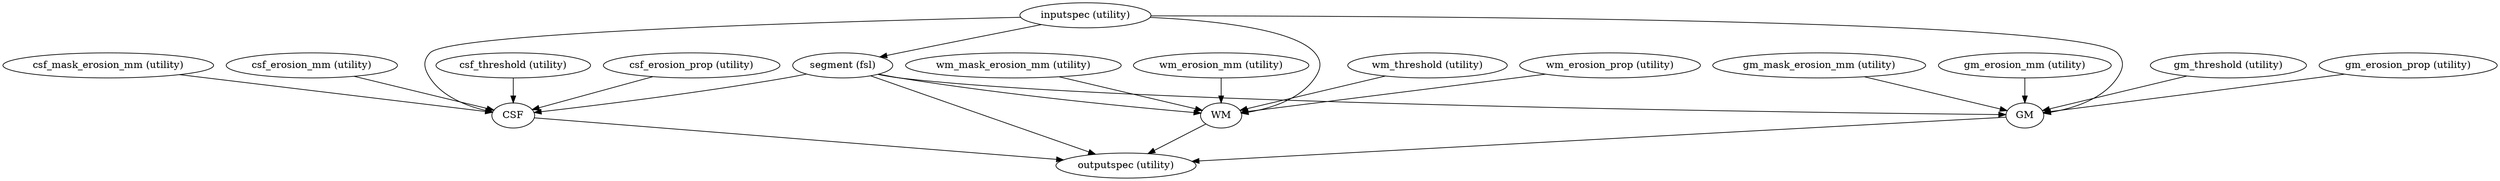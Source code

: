 strict digraph  {
"inputspec (utility)";
"segment (fsl)";
CSF;
WM;
GM;
"outputspec (utility)";
"csf_threshold (utility)";
"csf_erosion_prop (utility)";
"csf_mask_erosion_mm (utility)";
"csf_erosion_mm (utility)";
"wm_threshold (utility)";
"wm_erosion_prop (utility)";
"wm_mask_erosion_mm (utility)";
"wm_erosion_mm (utility)";
"gm_threshold (utility)";
"gm_erosion_prop (utility)";
"gm_mask_erosion_mm (utility)";
"gm_erosion_mm (utility)";
"inputspec (utility)" -> "segment (fsl)";
"inputspec (utility)" -> CSF;
"inputspec (utility)" -> WM;
"inputspec (utility)" -> GM;
"segment (fsl)" -> "outputspec (utility)";
"segment (fsl)" -> CSF;
"segment (fsl)" -> WM;
"segment (fsl)" -> GM;
CSF -> "outputspec (utility)";
WM -> "outputspec (utility)";
GM -> "outputspec (utility)";
"csf_threshold (utility)" -> CSF;
"csf_erosion_prop (utility)" -> CSF;
"csf_mask_erosion_mm (utility)" -> CSF;
"csf_erosion_mm (utility)" -> CSF;
"wm_threshold (utility)" -> WM;
"wm_erosion_prop (utility)" -> WM;
"wm_mask_erosion_mm (utility)" -> WM;
"wm_erosion_mm (utility)" -> WM;
"gm_threshold (utility)" -> GM;
"gm_erosion_prop (utility)" -> GM;
"gm_mask_erosion_mm (utility)" -> GM;
"gm_erosion_mm (utility)" -> GM;
}
